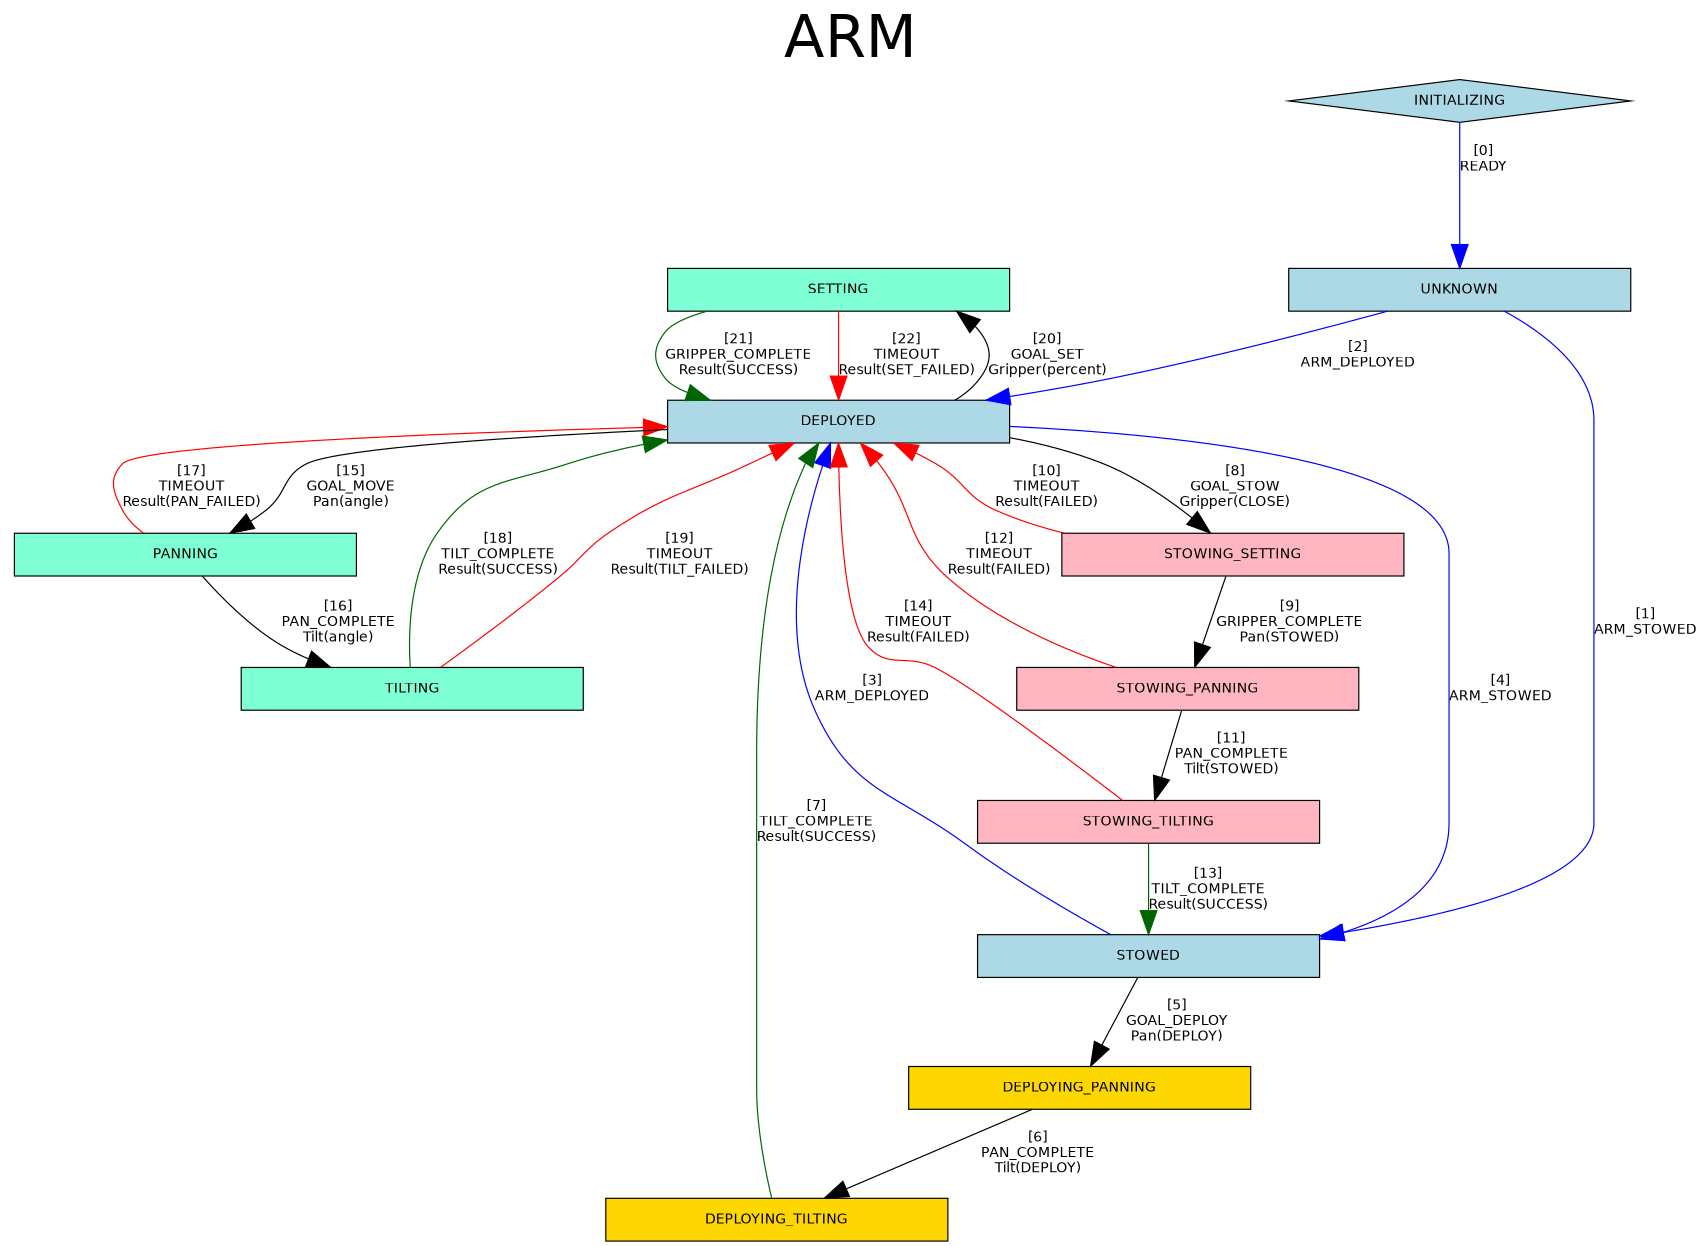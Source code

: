 # dot -Tpdf statemachine.dot -o arm_fsm.pdf
digraph G {
  graph [label="ARM\n", labelloc=t, fontsize=50];
  ratio="fill";
  size="11.7,8.3!";
  node [shape=box, width=4, fontsize=12, fontname="helvetica"];
  edge [arrowsize=2, weight=2., fontsize=12, fontname="helvetica"];

  fontname = "helvetica";

  subgraph cluster_0 {
    style=invis;
    node [shape=box, style=filled, fillcolor=aquamarine, color=black];
    SETTING;
  }

  node [shape=box, style=filled, fillcolor=aquamarine, color=black];
  TILTING;
  PANNING;

  node [shape=diamond, style=filled, fillcolor=lightblue, color=black];
  INITIALIZING;

  node [shape=box, style=filled, fillcolor=lightblue, color=black];
  UNKNOWN;
  DEPLOYED;

  node [shape=box, style=filled, fillcolor=gold, color=black];
  DEPLOYING_TILTING;
  DEPLOYING_PANNING;

  node [shape=box, style=filled, fillcolor=lightblue, color=black];
  STOWED;

  node [shape=box, style=filled, fillcolor=lightpink, color=black];
  STOWING_SETTING;
  STOWING_PANNING;
  STOWING_TILTING;

  # Actions
  INITIALIZING -> UNKNOWN
    [label="[0]\nREADY", color=blue];
  UNKNOWN -> STOWED
    [label="[1]\nARM_STOWED", color=blue];
  UNKNOWN -> DEPLOYED
    [label="[2]\nARM_DEPLOYED", color=blue];
  STOWED -> DEPLOYED
    [label="[3]\nARM_DEPLOYED", color=blue];
  DEPLOYED -> STOWED
    [label="[4]\nARM_STOWED", color=blue];
  STOWED -> DEPLOYING_PANNING
    [label="[5]\nGOAL_DEPLOY\nPan(DEPLOY)"];
  DEPLOYING_PANNING -> DEPLOYING_TILTING
    [label="[6]\nPAN_COMPLETE\nTilt(DEPLOY)"];
  DEPLOYING_TILTING -> DEPLOYED
    [label="[7]\nTILT_COMPLETE\nResult(SUCCESS)", color=darkgreen];
  DEPLOYED -> STOWING_SETTING
    [label="[8]\nGOAL_STOW\nGripper(CLOSE)"];
  STOWING_SETTING -> STOWING_PANNING
    [label="[9]\nGRIPPER_COMPLETE\nPan(STOWED)", color=black];
  STOWING_SETTING -> DEPLOYED
    [label="[10]\nTIMEOUT\nResult(FAILED)", color=red];
  STOWING_PANNING -> STOWING_TILTING
    [label="[11]\nPAN_COMPLETE\nTilt(STOWED)", color=black];
  STOWING_PANNING -> DEPLOYED
    [label="[12]\nTIMEOUT\nResult(FAILED)", color=red];
  STOWING_TILTING -> STOWED
    [label="[13]\nTILT_COMPLETE\nResult(SUCCESS)", color=darkgreen];
  STOWING_TILTING -> DEPLOYED
    [label="[14]\nTIMEOUT\nResult(FAILED)", color=red];
  DEPLOYED -> PANNING
    [label="[15]\nGOAL_MOVE\nPan(angle)"];
  PANNING -> TILTING
    [label="[16]\nPAN_COMPLETE\nTilt(angle)"];
  PANNING -> DEPLOYED
    [label="[17]\nTIMEOUT\nResult(PAN_FAILED)", color=red];
  TILTING -> DEPLOYED
    [label="[18]\nTILT_COMPLETE\nResult(SUCCESS)", color=darkgreen];
  TILTING -> DEPLOYED
    [label="[19]\nTIMEOUT\nResult(TILT_FAILED)", color=red];
  DEPLOYED -> SETTING
    [label="[20]\nGOAL_SET\nGripper(percent)"];
  SETTING -> DEPLOYED
    [label="[21]\nGRIPPER_COMPLETE\nResult(SUCCESS)", color=darkgreen];
  SETTING -> DEPLOYED
    [label="[22]\nTIMEOUT\nResult(SET_FAILED)", color=red];
}
